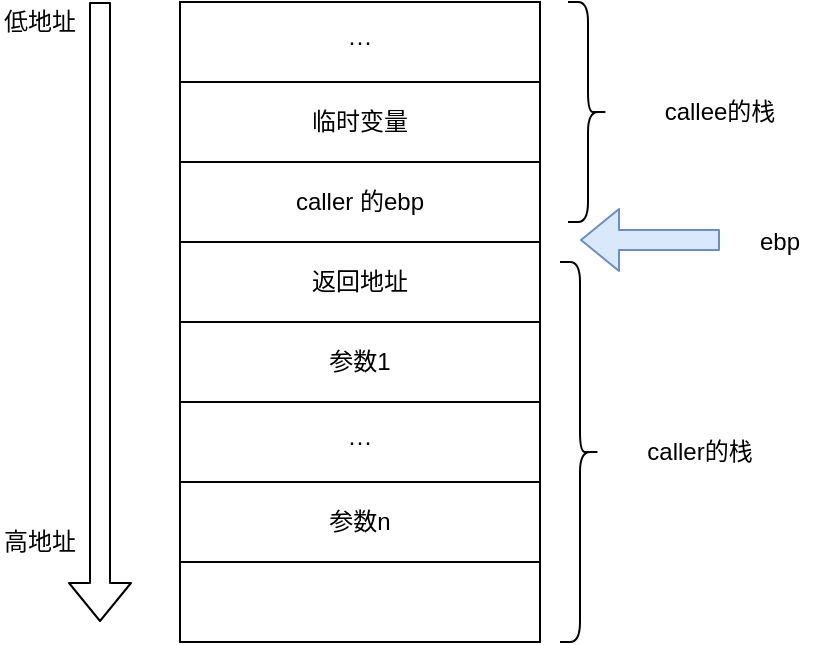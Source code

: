 <mxfile version="13.9.1" type="github">
  <diagram id="qez9i5TxmSEGGM4mnb24" name="Page-1">
    <mxGraphModel dx="1038" dy="532" grid="1" gridSize="10" guides="1" tooltips="1" connect="1" arrows="1" fold="1" page="1" pageScale="1" pageWidth="827" pageHeight="1169" math="0" shadow="0">
      <root>
        <mxCell id="0" />
        <mxCell id="1" parent="0" />
        <mxCell id="gmzzYFnQyYvq2hG0Ijyp-1" value="" style="rounded=0;whiteSpace=wrap;html=1;" parent="1" vertex="1">
          <mxGeometry x="200" y="370" width="180" height="40" as="geometry" />
        </mxCell>
        <mxCell id="gmzzYFnQyYvq2hG0Ijyp-2" value="参数n" style="rounded=0;whiteSpace=wrap;html=1;" parent="1" vertex="1">
          <mxGeometry x="200" y="330" width="180" height="40" as="geometry" />
        </mxCell>
        <mxCell id="gmzzYFnQyYvq2hG0Ijyp-3" value="···" style="rounded=0;whiteSpace=wrap;html=1;" parent="1" vertex="1">
          <mxGeometry x="200" y="290" width="180" height="40" as="geometry" />
        </mxCell>
        <mxCell id="gmzzYFnQyYvq2hG0Ijyp-4" value="参数1" style="rounded=0;whiteSpace=wrap;html=1;" parent="1" vertex="1">
          <mxGeometry x="200" y="250" width="180" height="40" as="geometry" />
        </mxCell>
        <mxCell id="gmzzYFnQyYvq2hG0Ijyp-5" value="返回地址" style="rounded=0;whiteSpace=wrap;html=1;" parent="1" vertex="1">
          <mxGeometry x="200" y="210" width="180" height="40" as="geometry" />
        </mxCell>
        <mxCell id="gmzzYFnQyYvq2hG0Ijyp-6" value="caller 的ebp" style="rounded=0;whiteSpace=wrap;html=1;" parent="1" vertex="1">
          <mxGeometry x="200" y="170" width="180" height="40" as="geometry" />
        </mxCell>
        <mxCell id="gmzzYFnQyYvq2hG0Ijyp-7" value="临时变量" style="rounded=0;whiteSpace=wrap;html=1;" parent="1" vertex="1">
          <mxGeometry x="200" y="130" width="180" height="40" as="geometry" />
        </mxCell>
        <mxCell id="gmzzYFnQyYvq2hG0Ijyp-8" value="···" style="rounded=0;whiteSpace=wrap;html=1;" parent="1" vertex="1">
          <mxGeometry x="200" y="90" width="180" height="40" as="geometry" />
        </mxCell>
        <mxCell id="gmzzYFnQyYvq2hG0Ijyp-9" value="" style="shape=flexArrow;endArrow=classic;html=1;" parent="1" edge="1">
          <mxGeometry width="50" height="50" relative="1" as="geometry">
            <mxPoint x="160" y="90" as="sourcePoint" />
            <mxPoint x="160" y="400" as="targetPoint" />
          </mxGeometry>
        </mxCell>
        <mxCell id="gmzzYFnQyYvq2hG0Ijyp-10" value="低地址" style="text;html=1;strokeColor=none;fillColor=none;align=center;verticalAlign=middle;whiteSpace=wrap;rounded=0;" parent="1" vertex="1">
          <mxGeometry x="110" y="90" width="40" height="20" as="geometry" />
        </mxCell>
        <mxCell id="gmzzYFnQyYvq2hG0Ijyp-11" value="高地址" style="text;html=1;strokeColor=none;fillColor=none;align=center;verticalAlign=middle;whiteSpace=wrap;rounded=0;" parent="1" vertex="1">
          <mxGeometry x="110" y="350" width="40" height="20" as="geometry" />
        </mxCell>
        <mxCell id="gmzzYFnQyYvq2hG0Ijyp-12" value="" style="shape=curlyBracket;whiteSpace=wrap;html=1;rounded=1;rotation=-180;" parent="1" vertex="1">
          <mxGeometry x="390" y="220" width="20" height="190" as="geometry" />
        </mxCell>
        <mxCell id="gmzzYFnQyYvq2hG0Ijyp-13" value="" style="shape=curlyBracket;whiteSpace=wrap;html=1;rounded=1;rotation=-180;" parent="1" vertex="1">
          <mxGeometry x="394" y="90" width="20" height="110" as="geometry" />
        </mxCell>
        <mxCell id="gmzzYFnQyYvq2hG0Ijyp-14" value="callee的栈" style="text;html=1;strokeColor=none;fillColor=none;align=center;verticalAlign=middle;whiteSpace=wrap;rounded=0;" parent="1" vertex="1">
          <mxGeometry x="430" y="135" width="80" height="20" as="geometry" />
        </mxCell>
        <mxCell id="gmzzYFnQyYvq2hG0Ijyp-15" value="caller的栈" style="text;html=1;strokeColor=none;fillColor=none;align=center;verticalAlign=middle;whiteSpace=wrap;rounded=0;" parent="1" vertex="1">
          <mxGeometry x="420" y="305" width="80" height="20" as="geometry" />
        </mxCell>
        <mxCell id="gmzzYFnQyYvq2hG0Ijyp-16" value="" style="shape=flexArrow;endArrow=classic;html=1;fillColor=#dae8fc;strokeColor=#6c8ebf;" parent="1" edge="1">
          <mxGeometry width="50" height="50" relative="1" as="geometry">
            <mxPoint x="470" y="209" as="sourcePoint" />
            <mxPoint x="400" y="209" as="targetPoint" />
          </mxGeometry>
        </mxCell>
        <mxCell id="gmzzYFnQyYvq2hG0Ijyp-17" value="ebp" style="text;html=1;strokeColor=none;fillColor=none;align=center;verticalAlign=middle;whiteSpace=wrap;rounded=0;" parent="1" vertex="1">
          <mxGeometry x="480" y="200" width="40" height="20" as="geometry" />
        </mxCell>
      </root>
    </mxGraphModel>
  </diagram>
</mxfile>
